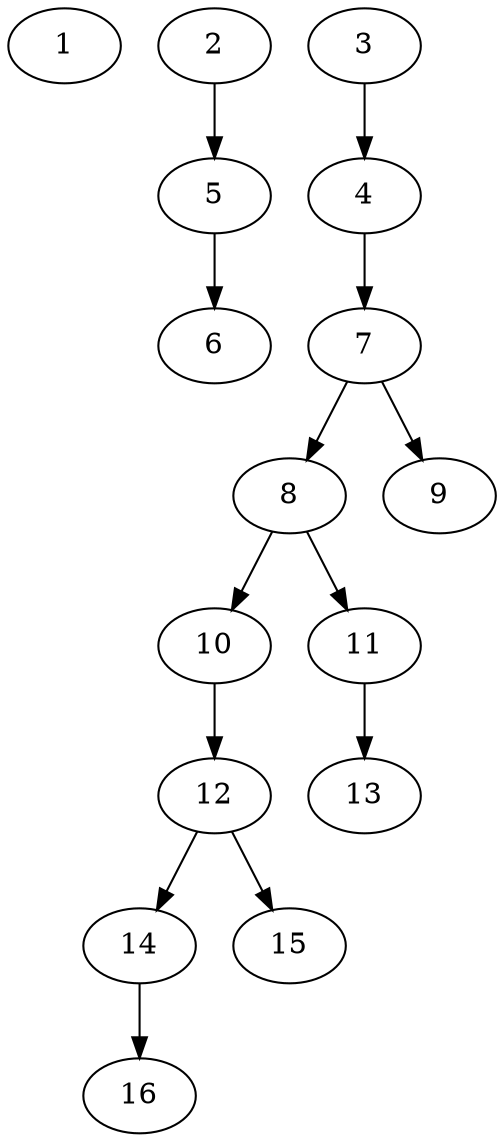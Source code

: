 // DAG (tier=1-easy, mode=data, n=16, ccr=0.314, fat=0.448, density=0.214, regular=0.643, jump=0.096, mindata=1048576, maxdata=8388608)
// DAG automatically generated by daggen at Sun Aug 24 16:33:33 2025
// /home/ermia/Project/Environments/daggen/bin/daggen --dot --ccr 0.314 --fat 0.448 --regular 0.643 --density 0.214 --jump 0.096 --mindata 1048576 --maxdata 8388608 -n 16 
digraph G {
  1 [size="184732524113770176", alpha="0.05", expect_size="92366262056885088"]
  2 [size="211273337472552896", alpha="0.10", expect_size="105636668736276448"]
  2 -> 5 [size ="95608119492608"]
  3 [size="30354470517879072", alpha="0.18", expect_size="15177235258939536"]
  3 -> 4 [size ="12180468531200"]
  4 [size="558043451501838336000", alpha="0.08", expect_size="279021725750919168000"]
  4 -> 7 [size ="542253042892800"]
  5 [size="4512492755562714", alpha="0.19", expect_size="2256246377781357"]
  5 -> 6 [size ="526585883000832"]
  6 [size="20695793932256288", alpha="0.15", expect_size="10347896966128144"]
  7 [size="402779189887969001472", alpha="0.03", expect_size="201389594943984500736"]
  7 -> 8 [size ="436316198141952"]
  7 -> 9 [size ="436316198141952"]
  8 [size="3452700775912833024", alpha="0.16", expect_size="1726350387956416512"]
  8 -> 10 [size ="18275220062208"]
  8 -> 11 [size ="18275220062208"]
  9 [size="7497685433319908", alpha="0.19", expect_size="3748842716659954"]
  10 [size="60436506187684752", alpha="0.03", expect_size="30218253093842376"]
  10 -> 12 [size ="31020476792832"]
  11 [size="13157367290935230", alpha="0.12", expect_size="6578683645467615"]
  11 -> 13 [size ="268069788188672"]
  12 [size="650874509031025", alpha="0.00", expect_size="325437254515512"]
  12 -> 14 [size ="16114482413568"]
  12 -> 15 [size ="16114482413568"]
  13 [size="154664598941426778112", alpha="0.08", expect_size="77332299470713389056"]
  14 [size="14420735628087918592", alpha="0.01", expect_size="7210367814043959296"]
  14 -> 16 [size ="47396717330432"]
  15 [size="2615452885429426", alpha="0.08", expect_size="1307726442714713"]
  16 [size="14209004462961598", alpha="0.10", expect_size="7104502231480799"]
}